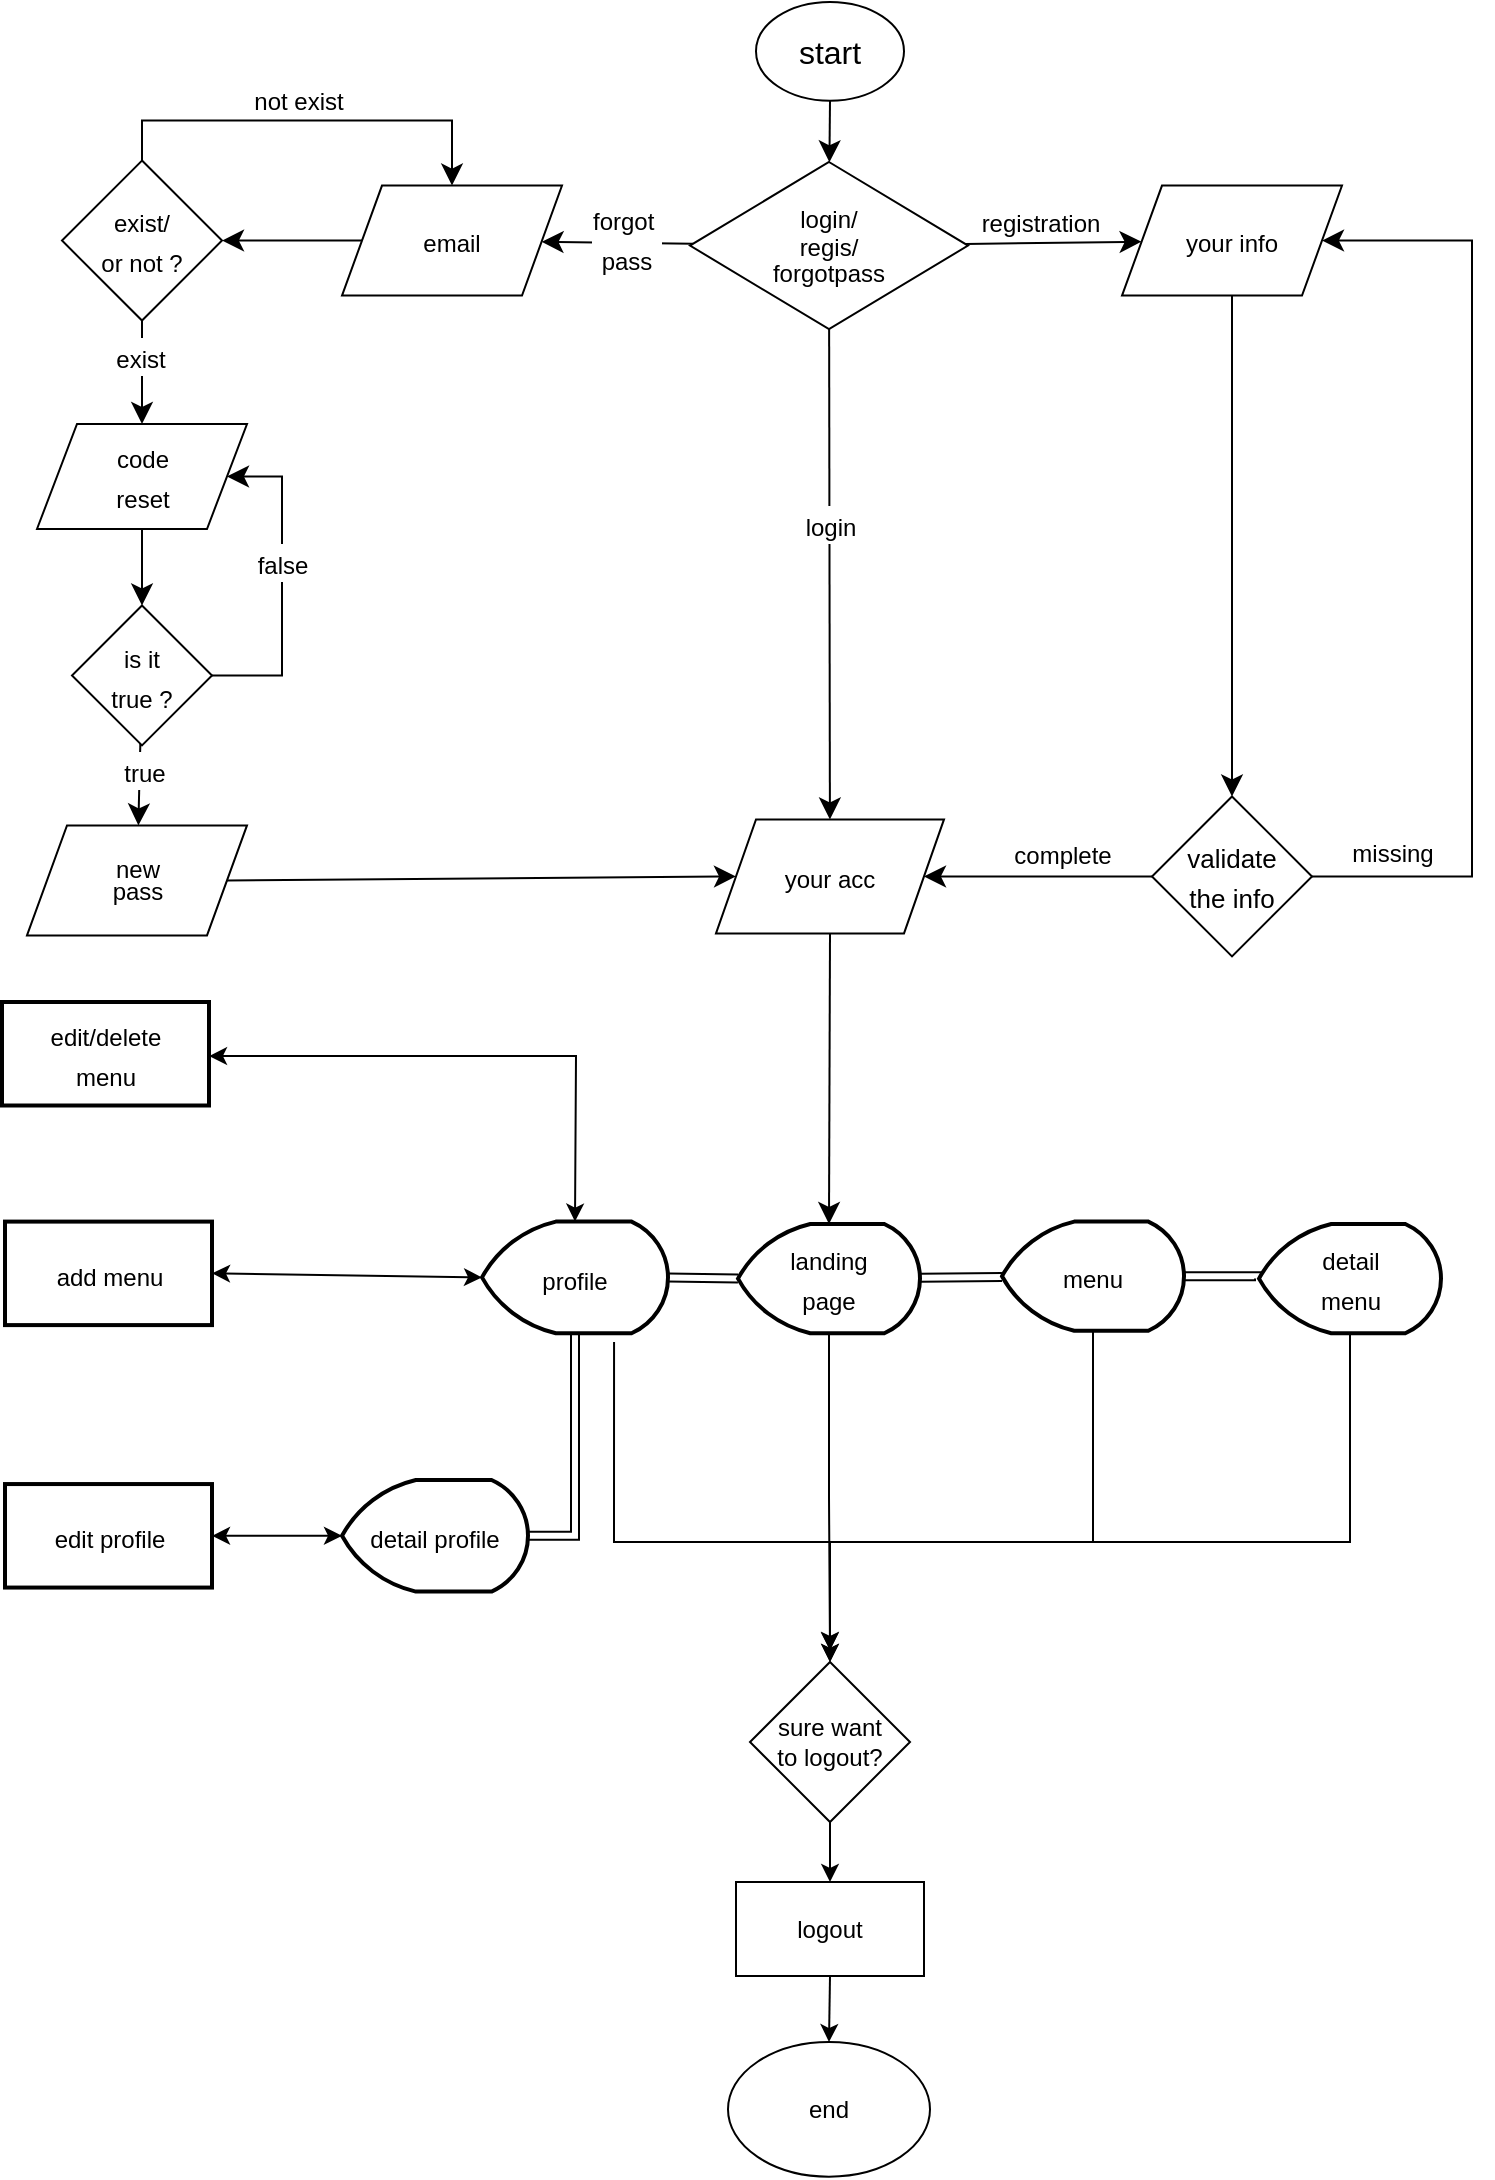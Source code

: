 <mxfile version="21.6.2" type="github">
  <diagram id="C5RBs43oDa-KdzZeNtuy" name="Page-1">
    <mxGraphModel dx="1700" dy="522" grid="1" gridSize="10" guides="1" tooltips="1" connect="1" arrows="1" fold="1" page="1" pageScale="1" pageWidth="827" pageHeight="1169" math="0" shadow="0">
      <root>
        <mxCell id="WIyWlLk6GJQsqaUBKTNV-0" />
        <mxCell id="WIyWlLk6GJQsqaUBKTNV-1" parent="WIyWlLk6GJQsqaUBKTNV-0" />
        <mxCell id="jDc-DO-Nr4QKycDwIe2J-2" value="" style="edgeStyle=none;curved=1;rounded=0;orthogonalLoop=1;jettySize=auto;html=1;fontSize=12;startSize=8;endSize=8;" parent="WIyWlLk6GJQsqaUBKTNV-1" source="jDc-DO-Nr4QKycDwIe2J-0" target="jDc-DO-Nr4QKycDwIe2J-1" edge="1">
          <mxGeometry relative="1" as="geometry" />
        </mxCell>
        <mxCell id="jDc-DO-Nr4QKycDwIe2J-0" value="start" style="ellipse;whiteSpace=wrap;html=1;fontSize=16;" parent="WIyWlLk6GJQsqaUBKTNV-1" vertex="1">
          <mxGeometry x="377" width="74" height="49.33" as="geometry" />
        </mxCell>
        <mxCell id="jDc-DO-Nr4QKycDwIe2J-4" value="" style="edgeStyle=none;curved=1;rounded=0;orthogonalLoop=1;jettySize=auto;html=1;fontSize=12;startSize=8;endSize=8;" parent="WIyWlLk6GJQsqaUBKTNV-1" source="jDc-DO-Nr4QKycDwIe2J-1" target="jDc-DO-Nr4QKycDwIe2J-3" edge="1">
          <mxGeometry relative="1" as="geometry" />
        </mxCell>
        <mxCell id="jDc-DO-Nr4QKycDwIe2J-5" value="&lt;font style=&quot;font-size: 12px;&quot;&gt;login&lt;/font&gt;" style="edgeLabel;html=1;align=center;verticalAlign=middle;resizable=0;points=[];fontSize=16;" parent="jDc-DO-Nr4QKycDwIe2J-4" vertex="1" connectable="0">
          <mxGeometry x="-0.204" y="2" relative="1" as="geometry">
            <mxPoint x="-2" as="offset" />
          </mxGeometry>
        </mxCell>
        <mxCell id="jDc-DO-Nr4QKycDwIe2J-8" value="" style="edgeStyle=none;curved=1;rounded=0;orthogonalLoop=1;jettySize=auto;html=1;fontSize=12;startSize=8;endSize=8;" parent="WIyWlLk6GJQsqaUBKTNV-1" source="jDc-DO-Nr4QKycDwIe2J-1" target="jDc-DO-Nr4QKycDwIe2J-7" edge="1">
          <mxGeometry relative="1" as="geometry" />
        </mxCell>
        <mxCell id="jDc-DO-Nr4QKycDwIe2J-9" value="&lt;font style=&quot;font-size: 12px;&quot;&gt;registration&lt;/font&gt;" style="edgeLabel;html=1;align=center;verticalAlign=middle;resizable=0;points=[];fontSize=16;" parent="jDc-DO-Nr4QKycDwIe2J-8" vertex="1" connectable="0">
          <mxGeometry x="0.032" y="-1" relative="1" as="geometry">
            <mxPoint x="-8" y="-13" as="offset" />
          </mxGeometry>
        </mxCell>
        <mxCell id="jDc-DO-Nr4QKycDwIe2J-11" value="" style="edgeStyle=none;curved=1;rounded=0;orthogonalLoop=1;jettySize=auto;html=1;fontSize=12;startSize=8;endSize=8;" parent="WIyWlLk6GJQsqaUBKTNV-1" source="jDc-DO-Nr4QKycDwIe2J-1" target="jDc-DO-Nr4QKycDwIe2J-10" edge="1">
          <mxGeometry relative="1" as="geometry" />
        </mxCell>
        <mxCell id="jDc-DO-Nr4QKycDwIe2J-21" value="&lt;font style=&quot;font-size: 12px;&quot;&gt;forgot&amp;nbsp;&lt;br&gt;pass&lt;/font&gt;" style="edgeLabel;html=1;align=center;verticalAlign=middle;resizable=0;points=[];fontSize=16;" parent="jDc-DO-Nr4QKycDwIe2J-11" vertex="1" connectable="0">
          <mxGeometry x="-0.405" y="2" relative="1" as="geometry">
            <mxPoint x="-11" y="-5" as="offset" />
          </mxGeometry>
        </mxCell>
        <mxCell id="jDc-DO-Nr4QKycDwIe2J-1" value="&lt;p style=&quot;line-height: 80%;&quot;&gt;&lt;font style=&quot;font-size: 12px;&quot;&gt;login/&lt;br&gt;regis/&lt;br&gt;forgotpass&lt;/font&gt;&lt;/p&gt;" style="rhombus;whiteSpace=wrap;html=1;fontSize=16;" parent="WIyWlLk6GJQsqaUBKTNV-1" vertex="1">
          <mxGeometry x="344" y="80" width="139" height="83.58" as="geometry" />
        </mxCell>
        <mxCell id="jDc-DO-Nr4QKycDwIe2J-34" style="edgeStyle=none;curved=1;rounded=0;orthogonalLoop=1;jettySize=auto;html=1;exitX=0.5;exitY=1;exitDx=0;exitDy=0;entryX=0.5;entryY=0;entryDx=0;entryDy=0;entryPerimeter=0;fontSize=12;startSize=8;endSize=8;" parent="WIyWlLk6GJQsqaUBKTNV-1" source="jDc-DO-Nr4QKycDwIe2J-3" target="jDc-DO-Nr4QKycDwIe2J-33" edge="1">
          <mxGeometry relative="1" as="geometry" />
        </mxCell>
        <mxCell id="jDc-DO-Nr4QKycDwIe2J-3" value="&lt;font style=&quot;font-size: 12px;&quot;&gt;your acc&lt;/font&gt;" style="shape=parallelogram;perimeter=parallelogramPerimeter;whiteSpace=wrap;html=1;fixedSize=1;fontSize=16;" parent="WIyWlLk6GJQsqaUBKTNV-1" vertex="1">
          <mxGeometry x="357" y="408.71" width="114" height="57" as="geometry" />
        </mxCell>
        <mxCell id="jDc-DO-Nr4QKycDwIe2J-16" value="" style="edgeStyle=none;curved=1;rounded=0;orthogonalLoop=1;jettySize=auto;html=1;fontSize=12;startSize=8;endSize=8;" parent="WIyWlLk6GJQsqaUBKTNV-1" source="jDc-DO-Nr4QKycDwIe2J-7" target="jDc-DO-Nr4QKycDwIe2J-15" edge="1">
          <mxGeometry relative="1" as="geometry" />
        </mxCell>
        <mxCell id="jDc-DO-Nr4QKycDwIe2J-7" value="&lt;font style=&quot;font-size: 12px;&quot;&gt;your info&lt;/font&gt;" style="shape=parallelogram;perimeter=parallelogramPerimeter;whiteSpace=wrap;html=1;fixedSize=1;fontSize=16;" parent="WIyWlLk6GJQsqaUBKTNV-1" vertex="1">
          <mxGeometry x="560" y="91.79" width="110" height="55" as="geometry" />
        </mxCell>
        <mxCell id="jDc-DO-Nr4QKycDwIe2J-23" value="" style="edgeStyle=none;curved=1;rounded=0;orthogonalLoop=1;jettySize=auto;html=1;fontSize=12;startSize=8;endSize=8;" parent="WIyWlLk6GJQsqaUBKTNV-1" source="jDc-DO-Nr4QKycDwIe2J-10" target="jDc-DO-Nr4QKycDwIe2J-22" edge="1">
          <mxGeometry relative="1" as="geometry" />
        </mxCell>
        <mxCell id="jDc-DO-Nr4QKycDwIe2J-10" value="&lt;font style=&quot;font-size: 12px;&quot;&gt;email&lt;/font&gt;" style="shape=parallelogram;perimeter=parallelogramPerimeter;whiteSpace=wrap;html=1;fixedSize=1;fontSize=16;" parent="WIyWlLk6GJQsqaUBKTNV-1" vertex="1">
          <mxGeometry x="170" y="91.79" width="110" height="55" as="geometry" />
        </mxCell>
        <mxCell id="jDc-DO-Nr4QKycDwIe2J-17" style="edgeStyle=orthogonalEdgeStyle;rounded=0;orthogonalLoop=1;jettySize=auto;html=1;exitX=1;exitY=0.5;exitDx=0;exitDy=0;entryX=1;entryY=0.5;entryDx=0;entryDy=0;fontSize=12;startSize=8;endSize=8;" parent="WIyWlLk6GJQsqaUBKTNV-1" source="jDc-DO-Nr4QKycDwIe2J-15" target="jDc-DO-Nr4QKycDwIe2J-7" edge="1">
          <mxGeometry relative="1" as="geometry">
            <mxPoint x="655" y="230.0" as="targetPoint" />
            <Array as="points">
              <mxPoint x="735" y="437" />
              <mxPoint x="735" y="119" />
            </Array>
          </mxGeometry>
        </mxCell>
        <mxCell id="jDc-DO-Nr4QKycDwIe2J-19" value="" style="edgeStyle=none;curved=1;rounded=0;orthogonalLoop=1;jettySize=auto;html=1;fontSize=12;startSize=8;endSize=8;" parent="WIyWlLk6GJQsqaUBKTNV-1" source="jDc-DO-Nr4QKycDwIe2J-15" target="jDc-DO-Nr4QKycDwIe2J-3" edge="1">
          <mxGeometry relative="1" as="geometry" />
        </mxCell>
        <mxCell id="jDc-DO-Nr4QKycDwIe2J-20" value="&lt;font style=&quot;font-size: 12px;&quot;&gt;complete&lt;/font&gt;" style="edgeLabel;html=1;align=center;verticalAlign=middle;resizable=0;points=[];fontSize=16;" parent="jDc-DO-Nr4QKycDwIe2J-19" vertex="1" connectable="0">
          <mxGeometry x="-0.207" y="-1" relative="1" as="geometry">
            <mxPoint y="-11" as="offset" />
          </mxGeometry>
        </mxCell>
        <mxCell id="jDc-DO-Nr4QKycDwIe2J-15" value="&lt;font style=&quot;font-size: 13px;&quot;&gt;validate&lt;br&gt;the info&lt;br&gt;&lt;/font&gt;" style="rhombus;whiteSpace=wrap;html=1;fontSize=16;" parent="WIyWlLk6GJQsqaUBKTNV-1" vertex="1">
          <mxGeometry x="575" y="397.21" width="80" height="80" as="geometry" />
        </mxCell>
        <mxCell id="jDc-DO-Nr4QKycDwIe2J-18" value="&lt;font style=&quot;font-size: 12px;&quot;&gt;missing&lt;/font&gt;" style="text;html=1;align=center;verticalAlign=middle;resizable=0;points=[];autosize=1;strokeColor=none;fillColor=none;fontSize=16;rotation=0;" parent="WIyWlLk6GJQsqaUBKTNV-1" vertex="1">
          <mxGeometry x="665" y="408.71" width="60" height="30" as="geometry" />
        </mxCell>
        <mxCell id="jDc-DO-Nr4QKycDwIe2J-25" value="" style="edgeStyle=none;curved=1;rounded=0;orthogonalLoop=1;jettySize=auto;html=1;fontSize=12;startSize=8;endSize=8;" parent="WIyWlLk6GJQsqaUBKTNV-1" source="jDc-DO-Nr4QKycDwIe2J-22" target="jDc-DO-Nr4QKycDwIe2J-24" edge="1">
          <mxGeometry relative="1" as="geometry" />
        </mxCell>
        <mxCell id="jDc-DO-Nr4QKycDwIe2J-28" value="&lt;font style=&quot;font-size: 12px;&quot;&gt;exist&lt;/font&gt;" style="edgeLabel;html=1;align=center;verticalAlign=middle;resizable=0;points=[];fontSize=16;" parent="jDc-DO-Nr4QKycDwIe2J-25" vertex="1" connectable="0">
          <mxGeometry x="-0.341" y="-1" relative="1" as="geometry">
            <mxPoint as="offset" />
          </mxGeometry>
        </mxCell>
        <mxCell id="jDc-DO-Nr4QKycDwIe2J-26" style="edgeStyle=orthogonalEdgeStyle;rounded=0;orthogonalLoop=1;jettySize=auto;html=1;exitX=0.5;exitY=0;exitDx=0;exitDy=0;entryX=0.5;entryY=0;entryDx=0;entryDy=0;fontSize=12;startSize=8;endSize=8;" parent="WIyWlLk6GJQsqaUBKTNV-1" source="jDc-DO-Nr4QKycDwIe2J-22" target="jDc-DO-Nr4QKycDwIe2J-10" edge="1">
          <mxGeometry relative="1" as="geometry" />
        </mxCell>
        <mxCell id="jDc-DO-Nr4QKycDwIe2J-27" value="&lt;font style=&quot;font-size: 12px;&quot;&gt;not exist&lt;/font&gt;" style="edgeLabel;html=1;align=center;verticalAlign=middle;resizable=0;points=[];fontSize=16;" parent="jDc-DO-Nr4QKycDwIe2J-26" vertex="1" connectable="0">
          <mxGeometry x="-0.055" y="2" relative="1" as="geometry">
            <mxPoint y="-10" as="offset" />
          </mxGeometry>
        </mxCell>
        <mxCell id="jDc-DO-Nr4QKycDwIe2J-22" value="&lt;font style=&quot;font-size: 12px;&quot;&gt;exist/&lt;br&gt;or not ?&lt;/font&gt;" style="rhombus;whiteSpace=wrap;html=1;fontSize=16;" parent="WIyWlLk6GJQsqaUBKTNV-1" vertex="1">
          <mxGeometry x="30" y="79.29" width="80" height="80" as="geometry" />
        </mxCell>
        <mxCell id="jDc-DO-Nr4QKycDwIe2J-39" value="" style="edgeStyle=none;curved=1;rounded=0;orthogonalLoop=1;jettySize=auto;html=1;fontSize=12;startSize=8;endSize=8;" parent="WIyWlLk6GJQsqaUBKTNV-1" source="jDc-DO-Nr4QKycDwIe2J-24" target="jDc-DO-Nr4QKycDwIe2J-38" edge="1">
          <mxGeometry relative="1" as="geometry" />
        </mxCell>
        <mxCell id="jDc-DO-Nr4QKycDwIe2J-24" value="&lt;font style=&quot;font-size: 12px;&quot;&gt;code &lt;br&gt;reset&lt;/font&gt;" style="shape=parallelogram;perimeter=parallelogramPerimeter;whiteSpace=wrap;html=1;fixedSize=1;fontSize=16;" parent="WIyWlLk6GJQsqaUBKTNV-1" vertex="1">
          <mxGeometry x="17.5" y="211" width="105" height="52.5" as="geometry" />
        </mxCell>
        <mxCell id="jDc-DO-Nr4QKycDwIe2J-49" style="edgeStyle=none;curved=1;rounded=0;orthogonalLoop=1;jettySize=auto;html=1;exitX=0;exitY=0.5;exitDx=0;exitDy=0;exitPerimeter=0;entryX=1;entryY=0.5;entryDx=0;entryDy=0;entryPerimeter=0;fontSize=12;shape=link;" parent="WIyWlLk6GJQsqaUBKTNV-1" source="jDc-DO-Nr4QKycDwIe2J-33" target="jDc-DO-Nr4QKycDwIe2J-48" edge="1">
          <mxGeometry relative="1" as="geometry" />
        </mxCell>
        <mxCell id="jDc-DO-Nr4QKycDwIe2J-51" value="" style="edgeStyle=none;curved=1;rounded=0;orthogonalLoop=1;jettySize=auto;html=1;fontSize=12;shape=link;" parent="WIyWlLk6GJQsqaUBKTNV-1" source="jDc-DO-Nr4QKycDwIe2J-33" target="jDc-DO-Nr4QKycDwIe2J-50" edge="1">
          <mxGeometry relative="1" as="geometry" />
        </mxCell>
        <mxCell id="RezKscb2M5TElrazwZ7U-43" style="edgeStyle=orthogonalEdgeStyle;rounded=0;orthogonalLoop=1;jettySize=auto;html=1;exitX=0.5;exitY=1;exitDx=0;exitDy=0;exitPerimeter=0;entryX=0.5;entryY=-0.072;entryDx=0;entryDy=0;entryPerimeter=0;" edge="1" parent="WIyWlLk6GJQsqaUBKTNV-1" source="jDc-DO-Nr4QKycDwIe2J-33" target="RezKscb2M5TElrazwZ7U-42">
          <mxGeometry relative="1" as="geometry" />
        </mxCell>
        <mxCell id="jDc-DO-Nr4QKycDwIe2J-33" value="&lt;font style=&quot;font-size: 12px;&quot;&gt;landing&lt;br&gt;page&lt;/font&gt;" style="strokeWidth=2;html=1;shape=mxgraph.flowchart.display;whiteSpace=wrap;fontSize=16;" parent="WIyWlLk6GJQsqaUBKTNV-1" vertex="1">
          <mxGeometry x="368" y="611" width="91" height="54.6" as="geometry" />
        </mxCell>
        <mxCell id="jDc-DO-Nr4QKycDwIe2J-42" style="edgeStyle=orthogonalEdgeStyle;rounded=0;orthogonalLoop=1;jettySize=auto;html=1;exitX=1;exitY=0.5;exitDx=0;exitDy=0;entryX=1;entryY=0.5;entryDx=0;entryDy=0;fontSize=12;startSize=8;endSize=8;" parent="WIyWlLk6GJQsqaUBKTNV-1" source="jDc-DO-Nr4QKycDwIe2J-38" target="jDc-DO-Nr4QKycDwIe2J-24" edge="1">
          <mxGeometry relative="1" as="geometry">
            <Array as="points">
              <mxPoint x="140" y="337" />
              <mxPoint x="140" y="237" />
            </Array>
          </mxGeometry>
        </mxCell>
        <mxCell id="jDc-DO-Nr4QKycDwIe2J-43" value="&lt;font style=&quot;font-size: 12px;&quot;&gt;false&lt;/font&gt;" style="edgeLabel;html=1;align=center;verticalAlign=middle;resizable=0;points=[];fontSize=16;" parent="jDc-DO-Nr4QKycDwIe2J-42" vertex="1" connectable="0">
          <mxGeometry x="0.133" relative="1" as="geometry">
            <mxPoint as="offset" />
          </mxGeometry>
        </mxCell>
        <mxCell id="jDc-DO-Nr4QKycDwIe2J-45" value="" style="edgeStyle=none;curved=1;rounded=0;orthogonalLoop=1;jettySize=auto;html=1;fontSize=12;startSize=8;endSize=8;" parent="WIyWlLk6GJQsqaUBKTNV-1" source="jDc-DO-Nr4QKycDwIe2J-38" target="jDc-DO-Nr4QKycDwIe2J-44" edge="1">
          <mxGeometry relative="1" as="geometry" />
        </mxCell>
        <mxCell id="jDc-DO-Nr4QKycDwIe2J-46" value="&lt;font style=&quot;font-size: 12px;&quot;&gt;true&lt;/font&gt;" style="edgeLabel;html=1;align=center;verticalAlign=middle;resizable=0;points=[];fontSize=16;" parent="jDc-DO-Nr4QKycDwIe2J-45" vertex="1" connectable="0">
          <mxGeometry x="-0.355" y="2" relative="1" as="geometry">
            <mxPoint as="offset" />
          </mxGeometry>
        </mxCell>
        <mxCell id="jDc-DO-Nr4QKycDwIe2J-38" value="&lt;font style=&quot;font-size: 12px;&quot;&gt;is it&lt;br&gt;true ?&lt;/font&gt;" style="rhombus;whiteSpace=wrap;html=1;fontSize=16;" parent="WIyWlLk6GJQsqaUBKTNV-1" vertex="1">
          <mxGeometry x="35" y="301.71" width="70" height="70" as="geometry" />
        </mxCell>
        <mxCell id="jDc-DO-Nr4QKycDwIe2J-47" style="edgeStyle=none;curved=1;rounded=0;orthogonalLoop=1;jettySize=auto;html=1;exitX=1;exitY=0.5;exitDx=0;exitDy=0;entryX=0;entryY=0.5;entryDx=0;entryDy=0;fontSize=12;startSize=8;endSize=8;" parent="WIyWlLk6GJQsqaUBKTNV-1" source="jDc-DO-Nr4QKycDwIe2J-44" target="jDc-DO-Nr4QKycDwIe2J-3" edge="1">
          <mxGeometry relative="1" as="geometry" />
        </mxCell>
        <mxCell id="jDc-DO-Nr4QKycDwIe2J-44" value="&lt;p style=&quot;line-height: 90%; font-size: 12px;&quot;&gt;new&lt;br&gt;pass&lt;br&gt;&lt;/p&gt;" style="shape=parallelogram;perimeter=parallelogramPerimeter;whiteSpace=wrap;html=1;fixedSize=1;fontSize=16;" parent="WIyWlLk6GJQsqaUBKTNV-1" vertex="1">
          <mxGeometry x="12.5" y="411.71" width="110" height="55" as="geometry" />
        </mxCell>
        <mxCell id="RezKscb2M5TElrazwZ7U-50" style="edgeStyle=orthogonalEdgeStyle;rounded=0;orthogonalLoop=1;jettySize=auto;html=1;entryX=0.5;entryY=0;entryDx=0;entryDy=0;exitX=0.71;exitY=1.079;exitDx=0;exitDy=0;exitPerimeter=0;" edge="1" parent="WIyWlLk6GJQsqaUBKTNV-1" source="jDc-DO-Nr4QKycDwIe2J-48" target="RezKscb2M5TElrazwZ7U-42">
          <mxGeometry relative="1" as="geometry">
            <mxPoint x="330" y="670" as="sourcePoint" />
            <mxPoint x="414" y="867" as="targetPoint" />
            <Array as="points">
              <mxPoint x="306" y="770" />
              <mxPoint x="414" y="770" />
            </Array>
          </mxGeometry>
        </mxCell>
        <mxCell id="RezKscb2M5TElrazwZ7U-52" style="edgeStyle=orthogonalEdgeStyle;rounded=0;orthogonalLoop=1;jettySize=auto;html=1;exitX=0.5;exitY=1;exitDx=0;exitDy=0;exitPerimeter=0;entryX=1;entryY=0.5;entryDx=0;entryDy=0;entryPerimeter=0;shape=link;" edge="1" parent="WIyWlLk6GJQsqaUBKTNV-1" source="jDc-DO-Nr4QKycDwIe2J-48" target="RezKscb2M5TElrazwZ7U-28">
          <mxGeometry relative="1" as="geometry" />
        </mxCell>
        <mxCell id="jDc-DO-Nr4QKycDwIe2J-48" value="&lt;font style=&quot;font-size: 12px;&quot;&gt;profile&lt;/font&gt;" style="strokeWidth=2;html=1;shape=mxgraph.flowchart.display;whiteSpace=wrap;fontSize=16;" parent="WIyWlLk6GJQsqaUBKTNV-1" vertex="1">
          <mxGeometry x="240" y="609.8" width="93" height="55.8" as="geometry" />
        </mxCell>
        <mxCell id="RezKscb2M5TElrazwZ7U-9" style="edgeStyle=orthogonalEdgeStyle;rounded=0;orthogonalLoop=1;jettySize=auto;html=1;exitX=1;exitY=0.5;exitDx=0;exitDy=0;exitPerimeter=0;entryX=0;entryY=0.5;entryDx=0;entryDy=0;entryPerimeter=0;shape=link;" edge="1" parent="WIyWlLk6GJQsqaUBKTNV-1" source="jDc-DO-Nr4QKycDwIe2J-50" target="RezKscb2M5TElrazwZ7U-2">
          <mxGeometry relative="1" as="geometry" />
        </mxCell>
        <mxCell id="RezKscb2M5TElrazwZ7U-46" style="edgeStyle=orthogonalEdgeStyle;rounded=0;orthogonalLoop=1;jettySize=auto;html=1;exitX=0.5;exitY=1;exitDx=0;exitDy=0;exitPerimeter=0;entryX=0.5;entryY=-0.075;entryDx=0;entryDy=0;entryPerimeter=0;" edge="1" parent="WIyWlLk6GJQsqaUBKTNV-1" source="jDc-DO-Nr4QKycDwIe2J-50" target="RezKscb2M5TElrazwZ7U-42">
          <mxGeometry relative="1" as="geometry">
            <Array as="points">
              <mxPoint x="546" y="770" />
              <mxPoint x="414" y="770" />
            </Array>
          </mxGeometry>
        </mxCell>
        <mxCell id="jDc-DO-Nr4QKycDwIe2J-50" value="&lt;span style=&quot;font-size: 12px;&quot;&gt;menu&lt;/span&gt;" style="strokeWidth=2;html=1;shape=mxgraph.flowchart.display;whiteSpace=wrap;fontSize=16;" parent="WIyWlLk6GJQsqaUBKTNV-1" vertex="1">
          <mxGeometry x="500" y="609.8" width="91" height="54.6" as="geometry" />
        </mxCell>
        <mxCell id="RezKscb2M5TElrazwZ7U-49" style="edgeStyle=orthogonalEdgeStyle;rounded=0;orthogonalLoop=1;jettySize=auto;html=1;exitX=0.5;exitY=1;exitDx=0;exitDy=0;exitPerimeter=0;entryX=0.5;entryY=0;entryDx=0;entryDy=0;" edge="1" parent="WIyWlLk6GJQsqaUBKTNV-1" source="RezKscb2M5TElrazwZ7U-2" target="RezKscb2M5TElrazwZ7U-42">
          <mxGeometry relative="1" as="geometry">
            <Array as="points">
              <mxPoint x="674" y="770" />
              <mxPoint x="414" y="770" />
            </Array>
          </mxGeometry>
        </mxCell>
        <mxCell id="RezKscb2M5TElrazwZ7U-2" value="&lt;span style=&quot;font-size: 12px;&quot;&gt;detail&lt;br&gt;menu&lt;/span&gt;" style="strokeWidth=2;html=1;shape=mxgraph.flowchart.display;whiteSpace=wrap;fontSize=16;" vertex="1" parent="WIyWlLk6GJQsqaUBKTNV-1">
          <mxGeometry x="628.5" y="611" width="91" height="54.6" as="geometry" />
        </mxCell>
        <mxCell id="RezKscb2M5TElrazwZ7U-25" value="" style="endArrow=classic;startArrow=classic;html=1;rounded=0;entryX=0;entryY=0.5;entryDx=0;entryDy=0;entryPerimeter=0;exitX=1;exitY=0.5;exitDx=0;exitDy=0;" edge="1" parent="WIyWlLk6GJQsqaUBKTNV-1" source="RezKscb2M5TElrazwZ7U-36" target="jDc-DO-Nr4QKycDwIe2J-48">
          <mxGeometry width="50" height="50" relative="1" as="geometry">
            <mxPoint x="170" y="638" as="sourcePoint" />
            <mxPoint x="239.5" y="630" as="targetPoint" />
          </mxGeometry>
        </mxCell>
        <mxCell id="RezKscb2M5TElrazwZ7U-26" value="" style="endArrow=classic;startArrow=classic;html=1;rounded=0;entryX=0.5;entryY=0;entryDx=0;entryDy=0;entryPerimeter=0;exitX=1;exitY=0.522;exitDx=0;exitDy=0;exitPerimeter=0;" edge="1" parent="WIyWlLk6GJQsqaUBKTNV-1" source="RezKscb2M5TElrazwZ7U-34" target="jDc-DO-Nr4QKycDwIe2J-48">
          <mxGeometry width="50" height="50" relative="1" as="geometry">
            <mxPoint x="179.5" y="527.375" as="sourcePoint" />
            <mxPoint x="250" y="638" as="targetPoint" />
            <Array as="points">
              <mxPoint x="287" y="527" />
            </Array>
          </mxGeometry>
        </mxCell>
        <mxCell id="RezKscb2M5TElrazwZ7U-28" value="&lt;font style=&quot;font-size: 12px;&quot;&gt;detail profile&lt;/font&gt;" style="strokeWidth=2;html=1;shape=mxgraph.flowchart.display;whiteSpace=wrap;fontSize=16;" vertex="1" parent="WIyWlLk6GJQsqaUBKTNV-1">
          <mxGeometry x="170" y="739" width="93" height="55.8" as="geometry" />
        </mxCell>
        <mxCell id="RezKscb2M5TElrazwZ7U-30" value="&lt;font style=&quot;font-size: 12px;&quot;&gt;edit profile&lt;/font&gt;" style="whiteSpace=wrap;html=1;fontSize=16;strokeWidth=2;" vertex="1" parent="WIyWlLk6GJQsqaUBKTNV-1">
          <mxGeometry x="1.5" y="741.03" width="103.5" height="51.75" as="geometry" />
        </mxCell>
        <mxCell id="RezKscb2M5TElrazwZ7U-32" value="" style="endArrow=classic;startArrow=classic;html=1;rounded=0;exitX=1;exitY=0.5;exitDx=0;exitDy=0;entryX=0;entryY=0.5;entryDx=0;entryDy=0;entryPerimeter=0;" edge="1" parent="WIyWlLk6GJQsqaUBKTNV-1" source="RezKscb2M5TElrazwZ7U-30" target="RezKscb2M5TElrazwZ7U-28">
          <mxGeometry width="50" height="50" relative="1" as="geometry">
            <mxPoint x="110" y="849" as="sourcePoint" />
            <mxPoint x="160" y="799" as="targetPoint" />
          </mxGeometry>
        </mxCell>
        <mxCell id="RezKscb2M5TElrazwZ7U-34" value="&lt;font style=&quot;font-size: 12px;&quot;&gt;edit/delete&lt;br&gt;menu&lt;br&gt;&lt;/font&gt;" style="whiteSpace=wrap;html=1;fontSize=16;strokeWidth=2;" vertex="1" parent="WIyWlLk6GJQsqaUBKTNV-1">
          <mxGeometry y="500" width="103.5" height="51.75" as="geometry" />
        </mxCell>
        <mxCell id="RezKscb2M5TElrazwZ7U-36" value="&lt;font style=&quot;font-size: 12px;&quot;&gt;add menu&lt;br&gt;&lt;/font&gt;" style="whiteSpace=wrap;html=1;fontSize=16;strokeWidth=2;" vertex="1" parent="WIyWlLk6GJQsqaUBKTNV-1">
          <mxGeometry x="1.5" y="609.8" width="103.5" height="51.75" as="geometry" />
        </mxCell>
        <mxCell id="RezKscb2M5TElrazwZ7U-54" value="" style="edgeStyle=orthogonalEdgeStyle;rounded=0;orthogonalLoop=1;jettySize=auto;html=1;" edge="1" parent="WIyWlLk6GJQsqaUBKTNV-1" source="RezKscb2M5TElrazwZ7U-42" target="RezKscb2M5TElrazwZ7U-53">
          <mxGeometry relative="1" as="geometry" />
        </mxCell>
        <mxCell id="RezKscb2M5TElrazwZ7U-42" value="sure want&lt;br&gt;to logout?" style="rhombus;whiteSpace=wrap;html=1;" vertex="1" parent="WIyWlLk6GJQsqaUBKTNV-1">
          <mxGeometry x="374" y="830" width="80" height="80" as="geometry" />
        </mxCell>
        <mxCell id="RezKscb2M5TElrazwZ7U-56" style="edgeStyle=orthogonalEdgeStyle;rounded=0;orthogonalLoop=1;jettySize=auto;html=1;exitX=0.5;exitY=1;exitDx=0;exitDy=0;entryX=0.5;entryY=0;entryDx=0;entryDy=0;" edge="1" parent="WIyWlLk6GJQsqaUBKTNV-1" source="RezKscb2M5TElrazwZ7U-53" target="RezKscb2M5TElrazwZ7U-55">
          <mxGeometry relative="1" as="geometry" />
        </mxCell>
        <mxCell id="RezKscb2M5TElrazwZ7U-53" value="logout" style="whiteSpace=wrap;html=1;" vertex="1" parent="WIyWlLk6GJQsqaUBKTNV-1">
          <mxGeometry x="367" y="940" width="94" height="47" as="geometry" />
        </mxCell>
        <mxCell id="RezKscb2M5TElrazwZ7U-55" value="end" style="ellipse;whiteSpace=wrap;html=1;" vertex="1" parent="WIyWlLk6GJQsqaUBKTNV-1">
          <mxGeometry x="363" y="1020" width="101" height="67.33" as="geometry" />
        </mxCell>
      </root>
    </mxGraphModel>
  </diagram>
</mxfile>
